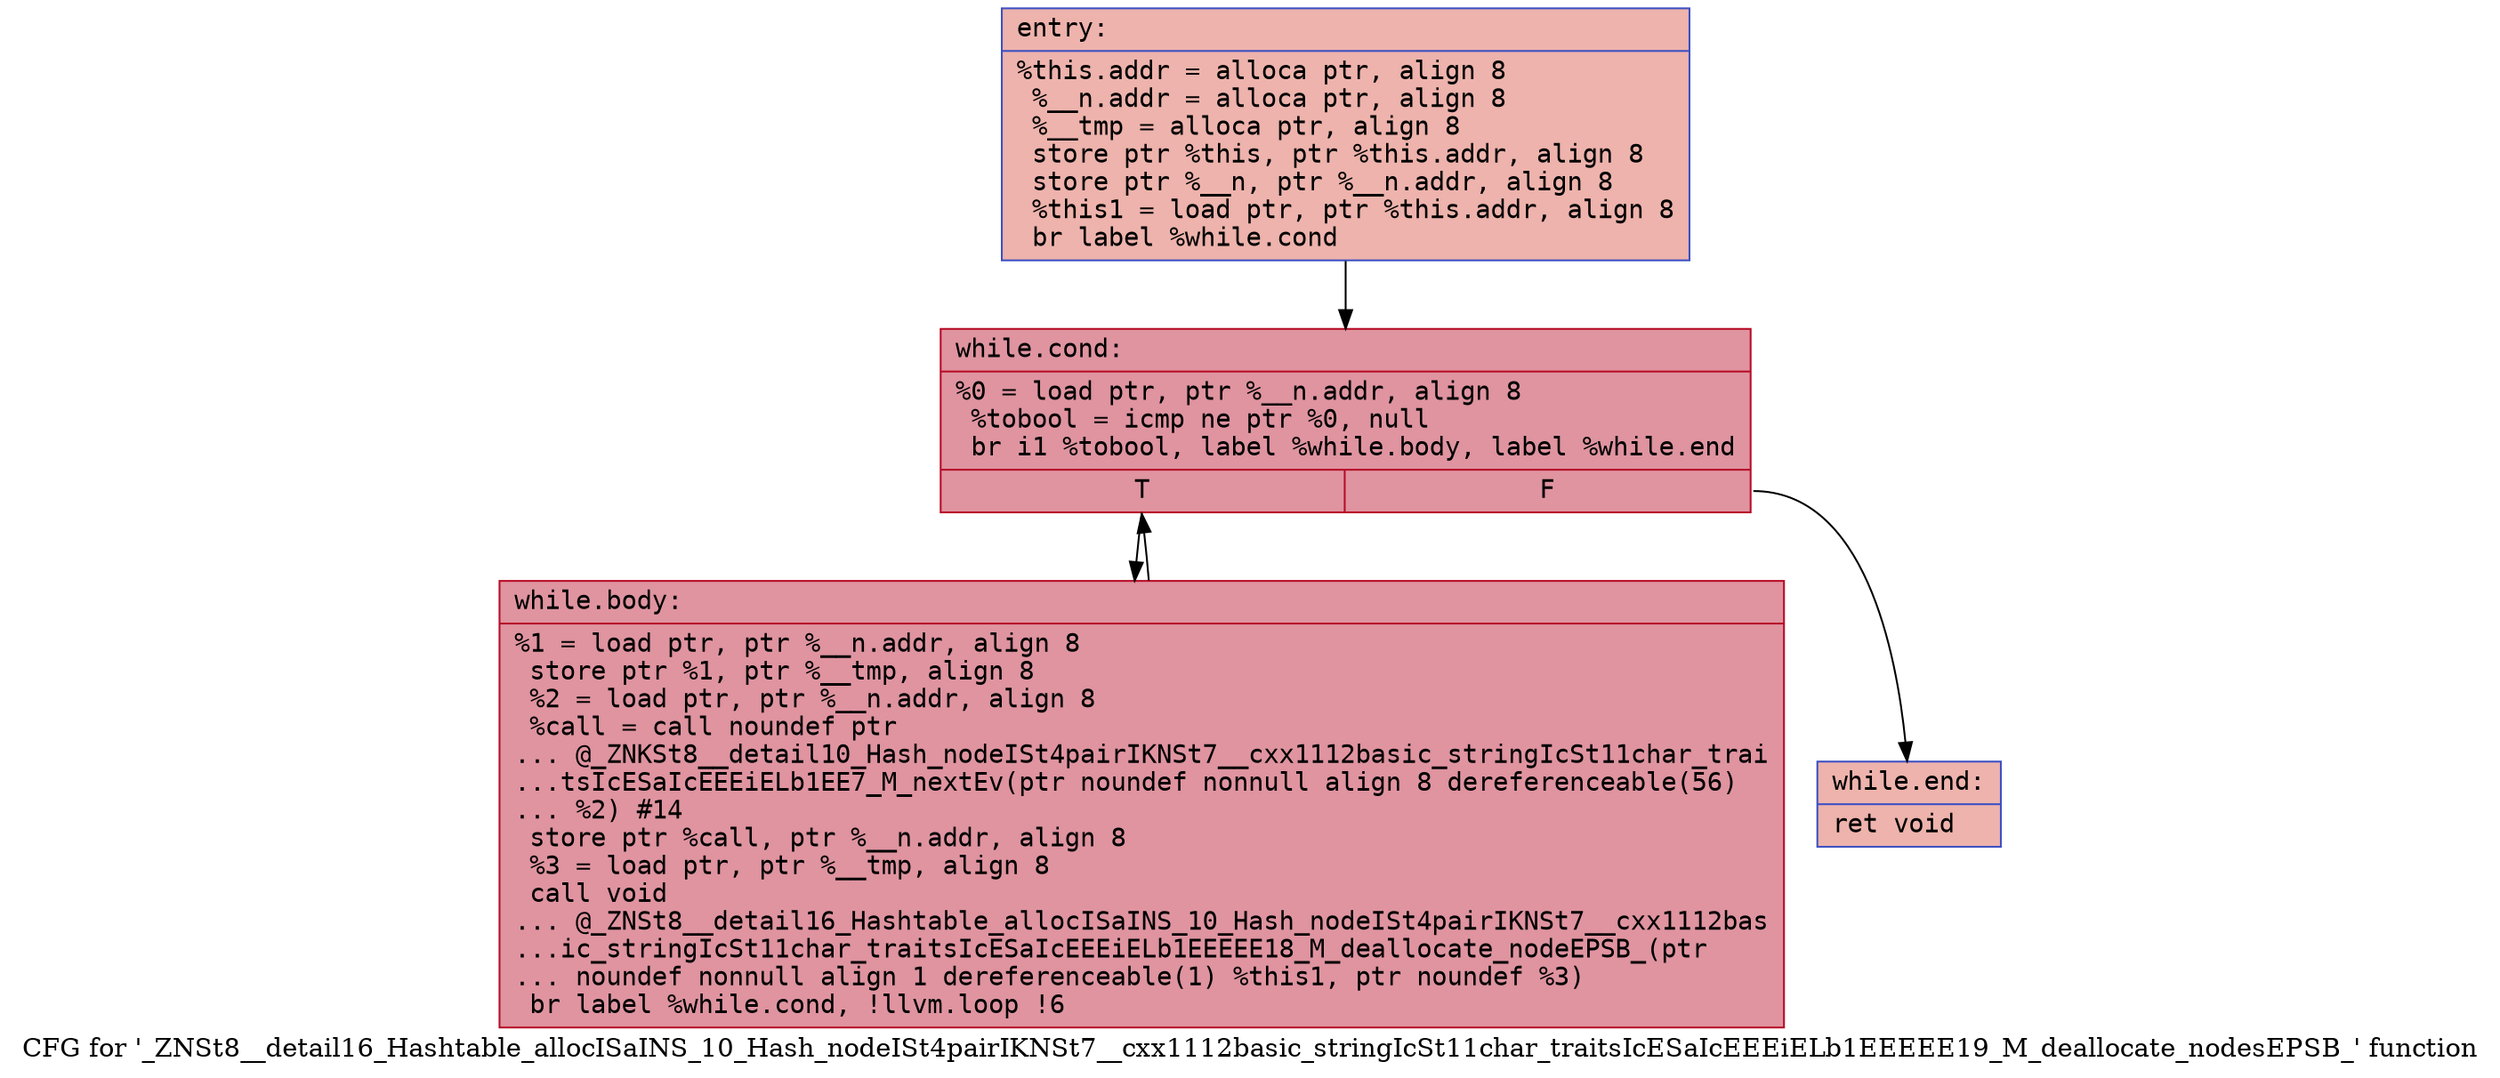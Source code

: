 digraph "CFG for '_ZNSt8__detail16_Hashtable_allocISaINS_10_Hash_nodeISt4pairIKNSt7__cxx1112basic_stringIcSt11char_traitsIcESaIcEEEiELb1EEEEE19_M_deallocate_nodesEPSB_' function" {
	label="CFG for '_ZNSt8__detail16_Hashtable_allocISaINS_10_Hash_nodeISt4pairIKNSt7__cxx1112basic_stringIcSt11char_traitsIcESaIcEEEiELb1EEEEE19_M_deallocate_nodesEPSB_' function";

	Node0x55bfca13aa80 [shape=record,color="#3d50c3ff", style=filled, fillcolor="#d6524470" fontname="Courier",label="{entry:\l|  %this.addr = alloca ptr, align 8\l  %__n.addr = alloca ptr, align 8\l  %__tmp = alloca ptr, align 8\l  store ptr %this, ptr %this.addr, align 8\l  store ptr %__n, ptr %__n.addr, align 8\l  %this1 = load ptr, ptr %this.addr, align 8\l  br label %while.cond\l}"];
	Node0x55bfca13aa80 -> Node0x55bfca13acd0[tooltip="entry -> while.cond\nProbability 100.00%" ];
	Node0x55bfca13acd0 [shape=record,color="#b70d28ff", style=filled, fillcolor="#b70d2870" fontname="Courier",label="{while.cond:\l|  %0 = load ptr, ptr %__n.addr, align 8\l  %tobool = icmp ne ptr %0, null\l  br i1 %tobool, label %while.body, label %while.end\l|{<s0>T|<s1>F}}"];
	Node0x55bfca13acd0:s0 -> Node0x55bfca13ae60[tooltip="while.cond -> while.body\nProbability 96.88%" ];
	Node0x55bfca13acd0:s1 -> Node0x55bfca13aee0[tooltip="while.cond -> while.end\nProbability 3.12%" ];
	Node0x55bfca13ae60 [shape=record,color="#b70d28ff", style=filled, fillcolor="#b70d2870" fontname="Courier",label="{while.body:\l|  %1 = load ptr, ptr %__n.addr, align 8\l  store ptr %1, ptr %__tmp, align 8\l  %2 = load ptr, ptr %__n.addr, align 8\l  %call = call noundef ptr\l... @_ZNKSt8__detail10_Hash_nodeISt4pairIKNSt7__cxx1112basic_stringIcSt11char_trai\l...tsIcESaIcEEEiELb1EE7_M_nextEv(ptr noundef nonnull align 8 dereferenceable(56)\l... %2) #14\l  store ptr %call, ptr %__n.addr, align 8\l  %3 = load ptr, ptr %__tmp, align 8\l  call void\l... @_ZNSt8__detail16_Hashtable_allocISaINS_10_Hash_nodeISt4pairIKNSt7__cxx1112bas\l...ic_stringIcSt11char_traitsIcESaIcEEEiELb1EEEEE18_M_deallocate_nodeEPSB_(ptr\l... noundef nonnull align 1 dereferenceable(1) %this1, ptr noundef %3)\l  br label %while.cond, !llvm.loop !6\l}"];
	Node0x55bfca13ae60 -> Node0x55bfca13acd0[tooltip="while.body -> while.cond\nProbability 100.00%" ];
	Node0x55bfca13aee0 [shape=record,color="#3d50c3ff", style=filled, fillcolor="#d6524470" fontname="Courier",label="{while.end:\l|  ret void\l}"];
}
